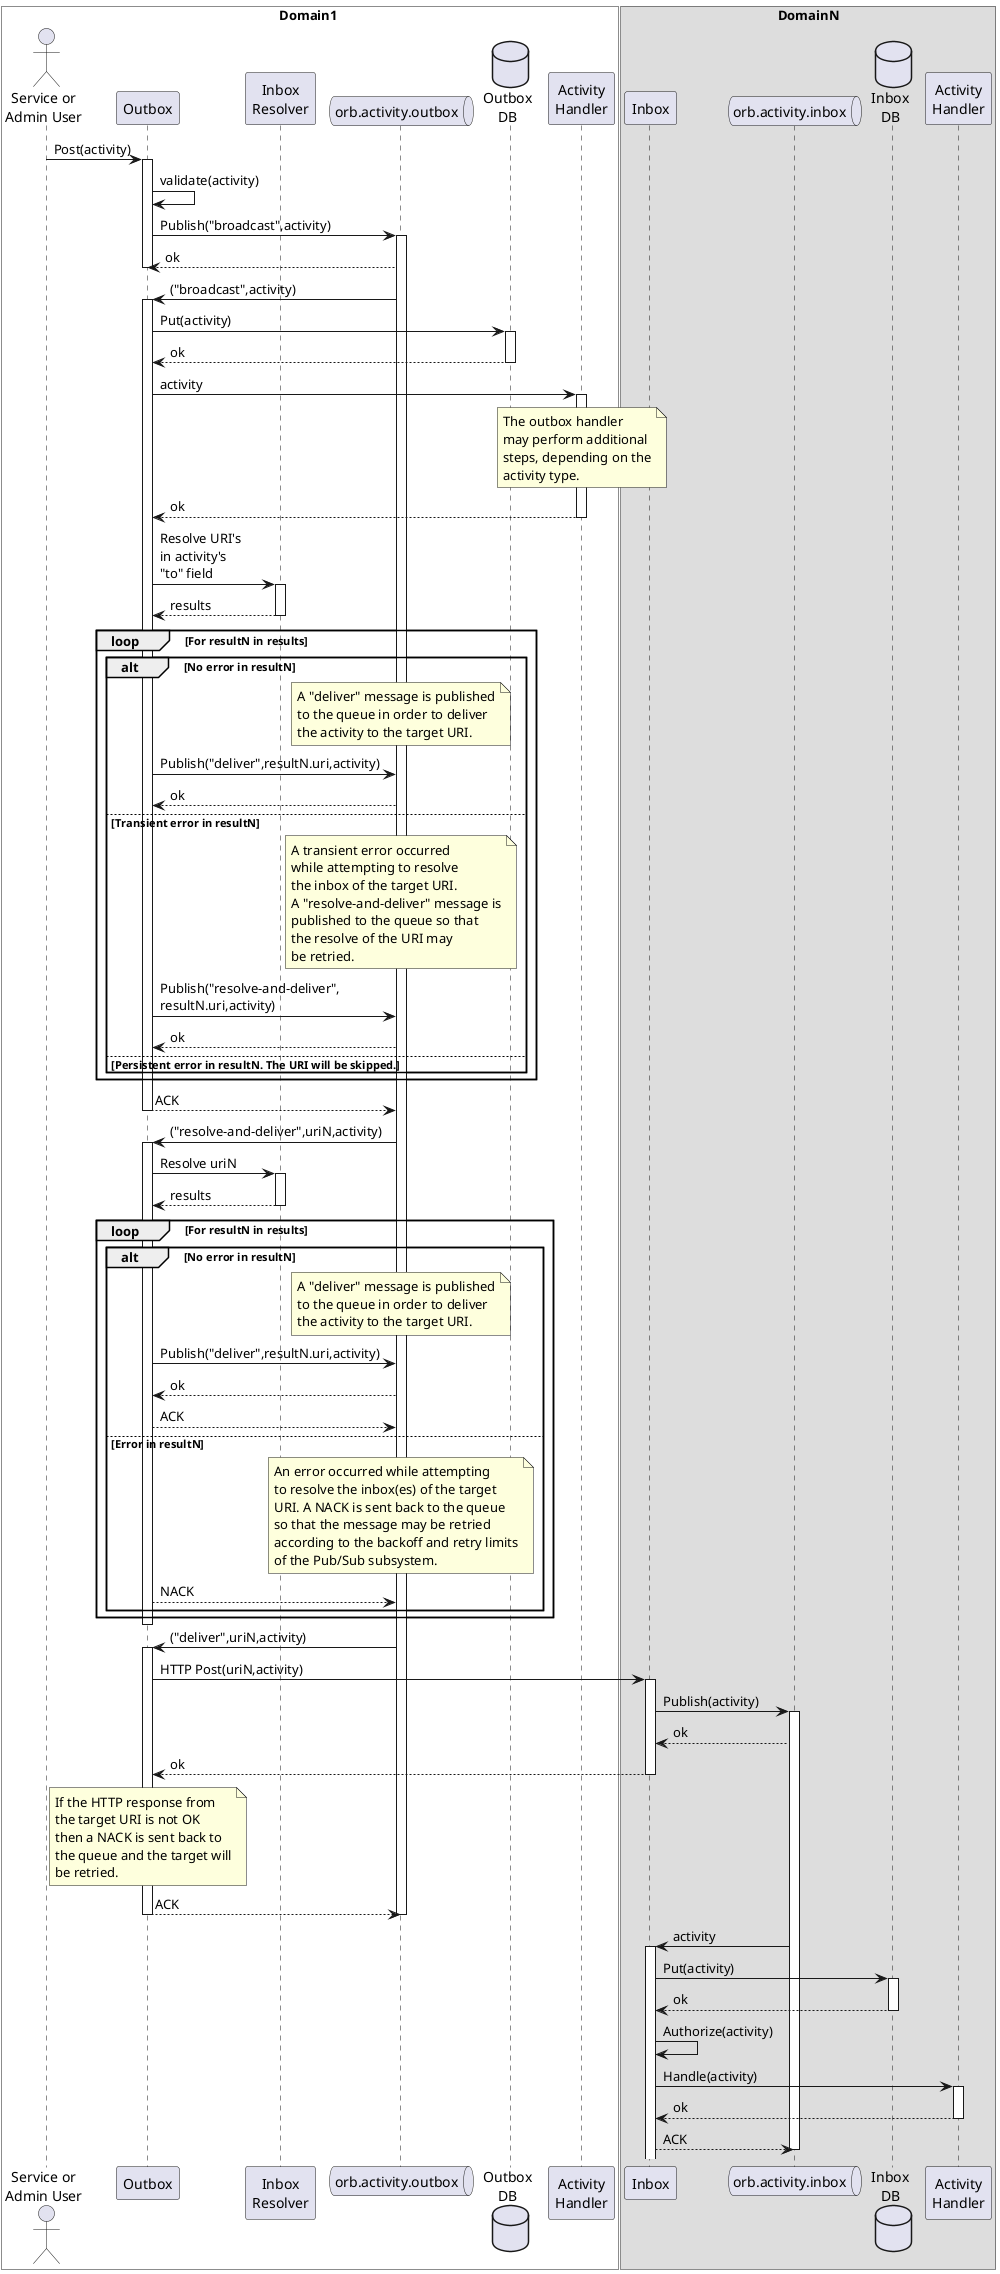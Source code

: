 @startuml
'https://plantuml.com/sequence-diagram

box Domain1 #White
actor "Service or\nAdmin User" as adminUser
participant Outbox
participant "Inbox\nResolver" as resolver
queue "orb.activity.outbox" as outboxQueue
database "Outbox\nDB" as outboxDB
participant "Activity\nHandler" as outboxHandler
end box

box DomainN
participant Inbox
queue "orb.activity.inbox" as inboxQueue
database "Inbox\nDB" as inboxDB
participant "Activity\nHandler" as inboxHandler
end box

adminUser -> Outbox: Post(activity)

activate Outbox
  Outbox -> Outbox: validate(activity)
  Outbox -> outboxQueue: Publish("broadcast",activity)
  activate outboxQueue
    outboxQueue --> Outbox: ok
deactivate Outbox

outboxQueue -> Outbox: ("broadcast",activity)

activate Outbox

Outbox -> outboxDB: Put(activity)
activate outboxDB
  outboxDB --> Outbox: ok
deactivate outboxDB

Outbox -> outboxHandler: activity
activate outboxHandler
  note over outboxHandler
    The outbox handler
    may perform additional
    steps, depending on the
    activity type.
  end note
  outboxHandler --> Outbox: ok
deactivate outboxHandler

Outbox -> resolver: Resolve URI's\nin activity's\n"to" field
activate resolver
resolver --> Outbox: results
deactivate resolver

loop For resultN in results
  alt No error in resultN
    note over outboxQueue
      A "deliver" message is published
      to the queue in order to deliver
      the activity to the target URI.
    end note
    Outbox -> outboxQueue: Publish("deliver",resultN.uri,activity)
    outboxQueue --> Outbox: ok
  else Transient error in resultN
    note over outboxQueue
      A transient error occurred
      while attempting to resolve
      the inbox of the target URI.
      A "resolve-and-deliver" message is
      published to the queue so that
      the resolve of the URI may
      be retried.
    end note
    Outbox -> outboxQueue: Publish("resolve-and-deliver",\nresultN.uri,activity)
    outboxQueue --> Outbox: ok
  else Persistent error in resultN. The URI will be skipped.
  end alt
end loop

Outbox --> outboxQueue: ACK

deactivate Outbox

deactivate Outbox

outboxQueue -> Outbox: ("resolve-and-deliver",uriN,activity)

activate Outbox

Outbox -> resolver: Resolve uriN
activate resolver
resolver --> Outbox: results
deactivate resolver

loop For resultN in results
  alt No error in resultN
    note over outboxQueue
      A "deliver" message is published
      to the queue in order to deliver
      the activity to the target URI.
    end note
    Outbox -> outboxQueue: Publish("deliver",resultN.uri,activity)
    outboxQueue --> Outbox: ok
    Outbox --> outboxQueue: ACK
  else Error in resultN
    note over outboxQueue
      An error occurred while attempting
      to resolve the inbox(es) of the target
      URI. A NACK is sent back to the queue
      so that the message may be retried
      according to the backoff and retry limits
      of the Pub/Sub subsystem.
    end note
    Outbox --> outboxQueue: NACK
  end alt
end loop

deactivate Outbox

outboxQueue -> Outbox: ("deliver",uriN,activity)

activate Outbox

Outbox -> Inbox: HTTP Post(uriN,activity)

activate Inbox

Inbox -> inboxQueue: Publish(activity)

activate inboxQueue

inboxQueue --> Inbox: ok

Inbox --> Outbox: ok

note over Outbox
 If the HTTP response from
 the target URI is not OK
 then a NACK is sent back to
 the queue and the target will
 be retried.
end note

deactivate Inbox

Outbox --> outboxQueue: ACK

deactivate Outbox

deactivate outboxQueue

inboxQueue -> Inbox: activity

activate Inbox

Inbox -> inboxDB: Put(activity)

activate inboxDB
  inboxDB --> Inbox: ok
deactivate inboxDB

Inbox -> Inbox: Authorize(activity)

Inbox -> inboxHandler: Handle(activity)

activate inboxHandler
inboxHandler --> Inbox: ok
deactivate inboxHandler

Inbox --> inboxQueue: ACK

deactivate inboxQueue

@enduml
